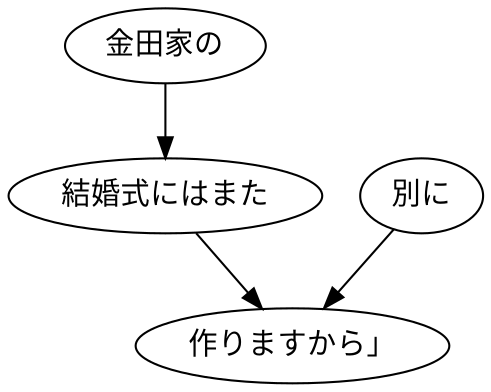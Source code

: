 digraph graph8441 {
	node0 [label="金田家の"];
	node1 [label="結婚式にはまた"];
	node2 [label="別に"];
	node3 [label="作りますから」"];
	node0 -> node1;
	node1 -> node3;
	node2 -> node3;
}
